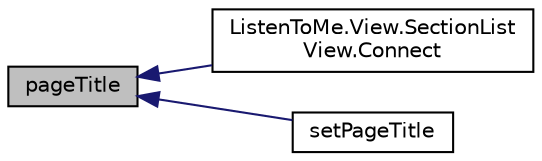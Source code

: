 digraph "pageTitle"
{
  edge [fontname="Helvetica",fontsize="10",labelfontname="Helvetica",labelfontsize="10"];
  node [fontname="Helvetica",fontsize="10",shape=record];
  rankdir="LR";
  Node1 [label="pageTitle",height=0.2,width=0.4,color="black", fillcolor="grey75", style="filled", fontcolor="black"];
  Node1 -> Node2 [dir="back",color="midnightblue",fontsize="10",style="solid",fontname="Helvetica"];
  Node2 [label="ListenToMe.View.SectionList\lView.Connect",height=0.2,width=0.4,color="black", fillcolor="white", style="filled",URL="$class_listen_to_me_1_1_view_1_1_section_list_view.html#a74aafe914b3d94d030e84233ca122861",tooltip="Connect() "];
  Node1 -> Node3 [dir="back",color="midnightblue",fontsize="10",style="solid",fontname="Helvetica"];
  Node3 [label="setPageTitle",height=0.2,width=0.4,color="black", fillcolor="white", style="filled",URL="$walk__through__frames_8js.html#a4b5d3f57a75898b0ef00c11c63256392"];
}
